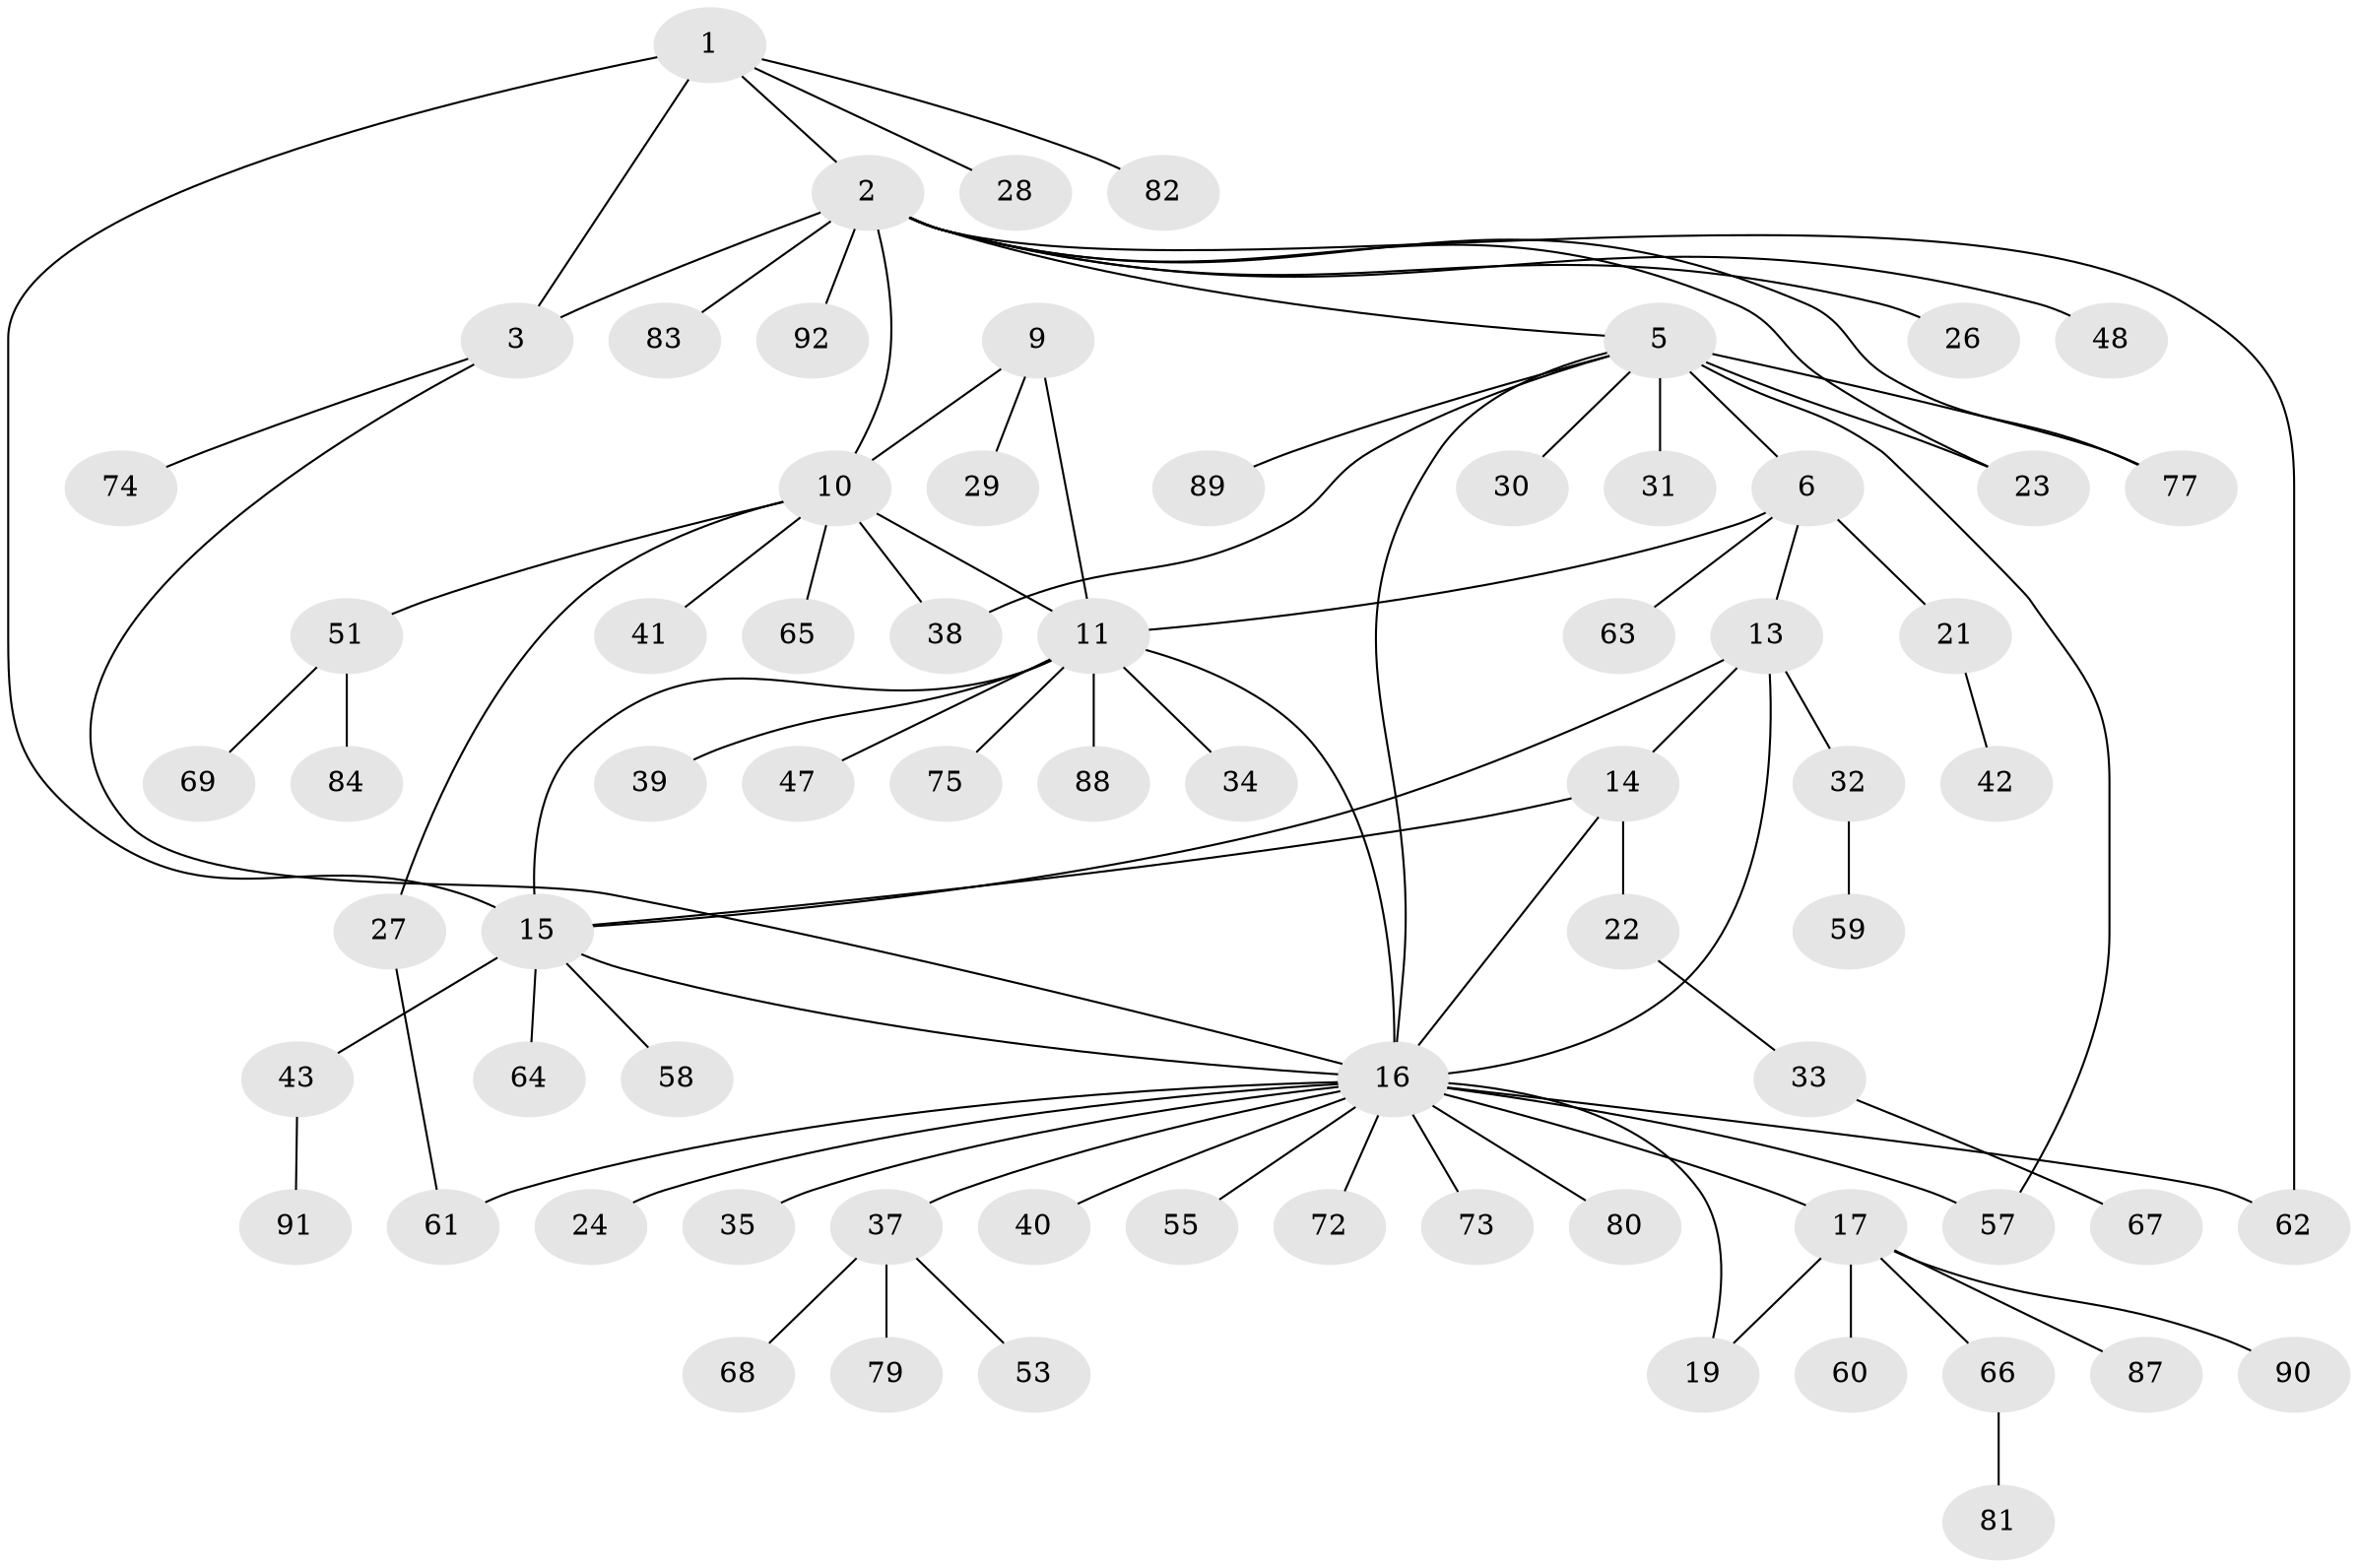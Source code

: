 // Generated by graph-tools (version 1.1) at 2025/24/03/03/25 07:24:15]
// undirected, 70 vertices, 87 edges
graph export_dot {
graph [start="1"]
  node [color=gray90,style=filled];
  1 [super="+36"];
  2 [super="+50"];
  3 [super="+4"];
  5 [super="+8"];
  6 [super="+7"];
  9 [super="+56"];
  10 [super="+12"];
  11 [super="+44"];
  13;
  14 [super="+25"];
  15 [super="+49"];
  16 [super="+20"];
  17 [super="+18"];
  19;
  21 [super="+46"];
  22;
  23 [super="+52"];
  24 [super="+76"];
  26;
  27;
  28 [super="+78"];
  29;
  30;
  31;
  32 [super="+45"];
  33 [super="+54"];
  34;
  35 [super="+85"];
  37;
  38;
  39;
  40;
  41;
  42;
  43;
  47;
  48 [super="+86"];
  51 [super="+70"];
  53;
  55;
  57;
  58;
  59;
  60;
  61;
  62;
  63;
  64;
  65;
  66;
  67;
  68 [super="+71"];
  69;
  72;
  73;
  74;
  75;
  77;
  79;
  80;
  81;
  82;
  83;
  84;
  87;
  88;
  89;
  90;
  91;
  92;
  1 -- 2;
  1 -- 3 [weight=2];
  1 -- 15;
  1 -- 28;
  1 -- 82;
  2 -- 3 [weight=2];
  2 -- 5;
  2 -- 10;
  2 -- 23;
  2 -- 26;
  2 -- 48;
  2 -- 62;
  2 -- 77;
  2 -- 83;
  2 -- 92;
  3 -- 74;
  3 -- 16;
  5 -- 6 [weight=4];
  5 -- 23;
  5 -- 30;
  5 -- 38;
  5 -- 57;
  5 -- 77;
  5 -- 89;
  5 -- 31;
  5 -- 16;
  6 -- 11;
  6 -- 21;
  6 -- 13;
  6 -- 63;
  9 -- 10 [weight=2];
  9 -- 11;
  9 -- 29;
  10 -- 11 [weight=2];
  10 -- 41;
  10 -- 51;
  10 -- 65;
  10 -- 38;
  10 -- 27;
  11 -- 15;
  11 -- 34;
  11 -- 39;
  11 -- 47;
  11 -- 75;
  11 -- 88;
  11 -- 16;
  13 -- 14;
  13 -- 15;
  13 -- 16;
  13 -- 32;
  14 -- 15;
  14 -- 16;
  14 -- 22;
  15 -- 16;
  15 -- 43;
  15 -- 64;
  15 -- 58;
  16 -- 24;
  16 -- 55;
  16 -- 62;
  16 -- 35;
  16 -- 37;
  16 -- 40;
  16 -- 72;
  16 -- 73;
  16 -- 17 [weight=2];
  16 -- 19;
  16 -- 80;
  16 -- 57;
  16 -- 61;
  17 -- 19 [weight=2];
  17 -- 60;
  17 -- 66;
  17 -- 87;
  17 -- 90;
  21 -- 42;
  22 -- 33;
  27 -- 61;
  32 -- 59;
  33 -- 67;
  37 -- 53;
  37 -- 68;
  37 -- 79;
  43 -- 91;
  51 -- 69;
  51 -- 84;
  66 -- 81;
}
